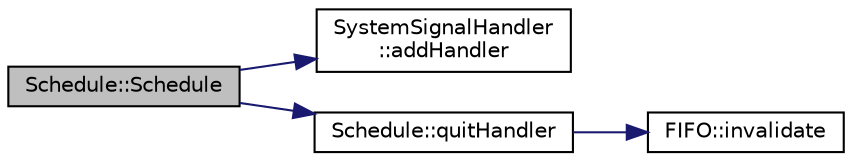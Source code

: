 digraph "Schedule::Schedule"
{
 // INTERACTIVE_SVG=YES
  bgcolor="transparent";
  edge [fontname="Helvetica",fontsize="10",labelfontname="Helvetica",labelfontsize="10"];
  node [fontname="Helvetica",fontsize="10",shape=record];
  rankdir="LR";
  Node1 [label="Schedule::Schedule",height=0.2,width=0.4,color="black", fillcolor="grey75", style="filled", fontcolor="black"];
  Node1 -> Node2 [color="midnightblue",fontsize="10",style="solid",fontname="Helvetica"];
  Node2 [label="SystemSignalHandler\l::addHandler",height=0.2,width=0.4,color="black",URL="$class_system_signal_handler.html#a50e022b8b70b7168a20e3ae91c158c70"];
  Node1 -> Node3 [color="midnightblue",fontsize="10",style="solid",fontname="Helvetica"];
  Node3 [label="Schedule::quitHandler",height=0.2,width=0.4,color="black",URL="$class_schedule.html#a5167d622689a34ea5f3a065304295521"];
  Node3 -> Node4 [color="midnightblue",fontsize="10",style="solid",fontname="Helvetica"];
  Node4 [label="FIFO::invalidate",height=0.2,width=0.4,color="black",URL="$class_f_i_f_o.html#af65e8231c0d1a7cdf250f2ce57f3723f"];
}
